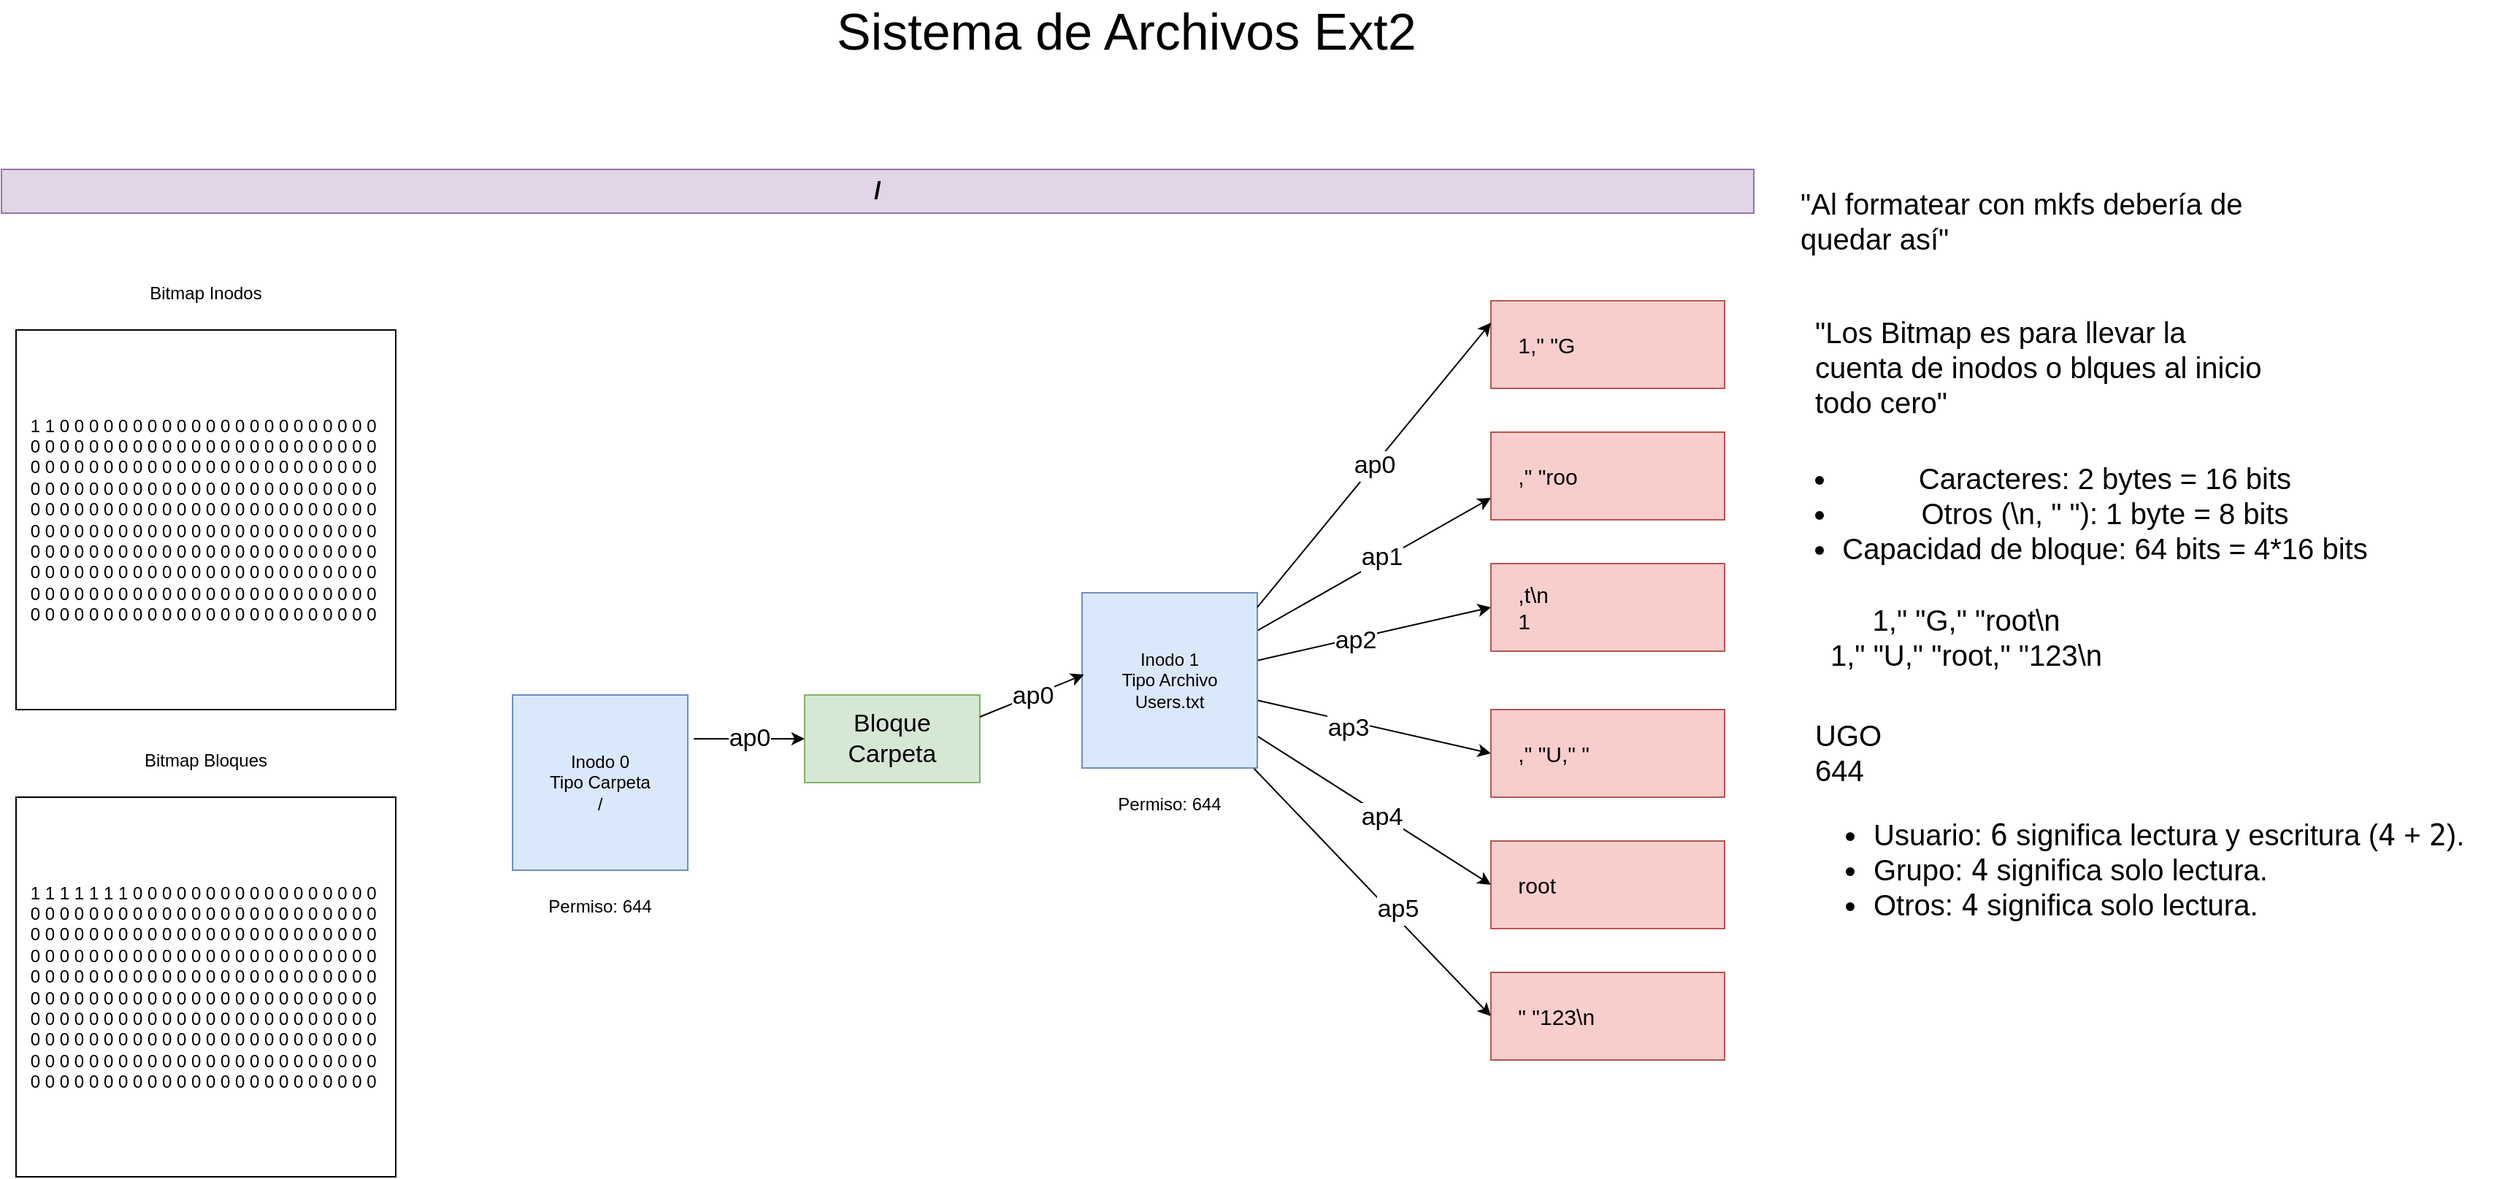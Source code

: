 <mxfile version="24.7.5">
  <diagram name="Página-1" id="jBOGGrzyrKtayKpWGVCm">
    <mxGraphModel dx="1114" dy="1827" grid="1" gridSize="10" guides="1" tooltips="1" connect="1" arrows="1" fold="1" page="1" pageScale="1" pageWidth="827" pageHeight="1169" math="0" shadow="0">
      <root>
        <mxCell id="0" />
        <mxCell id="1" parent="0" />
        <mxCell id="XuD2agmIpi_8phetsHCX-119" value="&lt;div style=&quot;text-align: justify&quot;&gt;&lt;span&gt;1 1 0 0 0 0 0 0 0 0 0 0 0 0 0 0 0 0 0 0 0 0 0 0&amp;nbsp;&lt;/span&gt;&lt;/div&gt;&lt;div style=&quot;text-align: justify&quot;&gt;&lt;span&gt;0 0 0 0 0 0 0 0 0 0 0 0 0 0 0 0 0 0 0 0 0 0 0 0&lt;/span&gt;&lt;/div&gt;&lt;div style=&quot;text-align: justify&quot;&gt;&lt;span&gt;0 0 0 0 0 0 0 0 0 0 0 0 0 0 0 0 0 0 0 0 0 0 0 0&lt;/span&gt;&lt;/div&gt;&lt;div style=&quot;text-align: justify&quot;&gt;&lt;span&gt;0 0 0 0 0 0 0 0 0 0 0 0 0 0 0 0 0 0 0 0 0 0 0 0&lt;/span&gt;&lt;/div&gt;&lt;div style=&quot;text-align: justify&quot;&gt;&lt;span&gt;0 0 0 0 0 0 0 0 0 0 0 0 0 0 0 0 0 0 0 0 0 0 0 0&lt;/span&gt;&lt;/div&gt;&lt;div style=&quot;text-align: justify&quot;&gt;&lt;span&gt;0 0 0 0 0 0 0 0 0 0 0 0 0 0 0 0 0 0 0 0 0 0 0 0&lt;/span&gt;&lt;/div&gt;&lt;div style=&quot;text-align: justify&quot;&gt;&lt;span&gt;0 0 0 0 0 0 0 0 0 0 0 0 0 0 0 0 0 0 0 0 0 0 0 0&lt;/span&gt;&lt;/div&gt;&lt;div style=&quot;text-align: justify&quot;&gt;&lt;span&gt;0 0 0 0 0 0 0 0 0 0 0 0 0 0 0 0 0 0 0 0 0 0 0 0&lt;/span&gt;&lt;/div&gt;&lt;div style=&quot;text-align: justify&quot;&gt;&lt;span&gt;0 0 0 0 0 0 0 0 0 0 0 0 0 0 0 0 0 0 0 0 0 0 0 0&lt;/span&gt;&lt;/div&gt;&lt;div style=&quot;text-align: justify&quot;&gt;&lt;span&gt;0 0 0 0 0 0 0 0 0 0 0 0 0 0 0 0 0 0 0 0 0 0 0 0&lt;/span&gt;&lt;/div&gt;" style="whiteSpace=wrap;html=1;aspect=fixed;align=center;" parent="1" vertex="1">
          <mxGeometry x="50" y="-900" width="260" height="260" as="geometry" />
        </mxCell>
        <mxCell id="XuD2agmIpi_8phetsHCX-120" value="Bitmap Inodos" style="text;html=1;strokeColor=none;fillColor=none;align=center;verticalAlign=middle;whiteSpace=wrap;rounded=0;" parent="1" vertex="1">
          <mxGeometry x="100" y="-940" width="160" height="30" as="geometry" />
        </mxCell>
        <mxCell id="XuD2agmIpi_8phetsHCX-121" value="&lt;div style=&quot;text-align: justify&quot;&gt;&lt;span&gt;1 1 1 1 1 1 1 0 0 0 0 0 0 0 0 0 0 0 0 0 0 0 0 0&amp;nbsp;&lt;/span&gt;&lt;/div&gt;&lt;div style=&quot;text-align: justify&quot;&gt;&lt;span&gt;0 0 0 0 0 0 0 0 0 0 0 0 0 0 0 0 0 0 0 0 0 0 0 0&lt;/span&gt;&lt;/div&gt;&lt;div style=&quot;text-align: justify&quot;&gt;&lt;span&gt;0 0 0 0 0 0 0 0 0 0 0 0 0 0 0 0 0 0 0 0 0 0 0 0&lt;/span&gt;&lt;/div&gt;&lt;div style=&quot;text-align: justify&quot;&gt;&lt;span&gt;0 0 0 0 0 0 0 0 0 0 0 0 0 0 0 0 0 0 0 0 0 0 0 0&lt;/span&gt;&lt;/div&gt;&lt;div style=&quot;text-align: justify&quot;&gt;&lt;span&gt;0 0 0 0 0 0 0 0 0 0 0 0 0 0 0 0 0 0 0 0 0 0 0 0&lt;/span&gt;&lt;/div&gt;&lt;div style=&quot;text-align: justify&quot;&gt;&lt;span&gt;0 0 0 0 0 0 0 0 0 0 0 0 0 0 0 0 0 0 0 0 0 0 0 0&lt;/span&gt;&lt;/div&gt;&lt;div style=&quot;text-align: justify&quot;&gt;&lt;span&gt;0 0 0 0 0 0 0 0 0 0 0 0 0 0 0 0 0 0 0 0 0 0 0 0&lt;/span&gt;&lt;/div&gt;&lt;div style=&quot;text-align: justify&quot;&gt;&lt;span&gt;0 0 0 0 0 0 0 0 0 0 0 0 0 0 0 0 0 0 0 0 0 0 0 0&lt;/span&gt;&lt;/div&gt;&lt;div style=&quot;text-align: justify&quot;&gt;&lt;span&gt;0 0 0 0 0 0 0 0 0 0 0 0 0 0 0 0 0 0 0 0 0 0 0 0&lt;/span&gt;&lt;/div&gt;&lt;div style=&quot;text-align: justify&quot;&gt;&lt;span&gt;0 0 0 0 0 0 0 0 0 0 0 0 0 0 0 0 0 0 0 0 0 0 0 0&lt;/span&gt;&lt;/div&gt;" style="whiteSpace=wrap;html=1;aspect=fixed;" parent="1" vertex="1">
          <mxGeometry x="50" y="-580" width="260" height="260" as="geometry" />
        </mxCell>
        <mxCell id="XuD2agmIpi_8phetsHCX-122" value="Bitmap Bloques" style="text;html=1;strokeColor=none;fillColor=none;align=center;verticalAlign=middle;whiteSpace=wrap;rounded=0;" parent="1" vertex="1">
          <mxGeometry x="100" y="-620" width="160" height="30" as="geometry" />
        </mxCell>
        <mxCell id="XuD2agmIpi_8phetsHCX-123" value="&lt;b&gt;&lt;font style=&quot;font-size: 17px&quot;&gt;/&lt;/font&gt;&lt;/b&gt;" style="text;html=1;strokeColor=#9673a6;fillColor=#e1d5e7;align=center;verticalAlign=middle;whiteSpace=wrap;rounded=0;" parent="1" vertex="1">
          <mxGeometry x="40" y="-1010" width="1200" height="30" as="geometry" />
        </mxCell>
        <mxCell id="XuD2agmIpi_8phetsHCX-124" value="Inodo 0&lt;br&gt;Tipo Carpeta&lt;br&gt;/" style="whiteSpace=wrap;html=1;aspect=fixed;fillColor=#dae8fc;strokeColor=#6c8ebf;" parent="1" vertex="1">
          <mxGeometry x="390" y="-650" width="120" height="120" as="geometry" />
        </mxCell>
        <mxCell id="XuD2agmIpi_8phetsHCX-125" value="Bloque Carpeta" style="rounded=0;whiteSpace=wrap;html=1;fontSize=17;fillColor=#d5e8d4;strokeColor=#82b366;" parent="1" vertex="1">
          <mxGeometry x="590" y="-650" width="120" height="60" as="geometry" />
        </mxCell>
        <mxCell id="XuD2agmIpi_8phetsHCX-126" value="ap0" style="endArrow=classic;html=1;rounded=0;fontSize=17;entryX=0;entryY=0.5;entryDx=0;entryDy=0;" parent="1" target="XuD2agmIpi_8phetsHCX-125" edge="1">
          <mxGeometry width="50" height="50" relative="1" as="geometry">
            <mxPoint x="514" y="-620" as="sourcePoint" />
            <mxPoint x="590" y="-630" as="targetPoint" />
          </mxGeometry>
        </mxCell>
        <mxCell id="Dhi7PxvDWt9paRrwPUHj-15" style="rounded=0;orthogonalLoop=1;jettySize=auto;html=1;entryX=0;entryY=0.75;entryDx=0;entryDy=0;" parent="1" source="XuD2agmIpi_8phetsHCX-127" target="Dhi7PxvDWt9paRrwPUHj-7" edge="1">
          <mxGeometry relative="1" as="geometry" />
        </mxCell>
        <mxCell id="Dhi7PxvDWt9paRrwPUHj-21" value="ap1" style="edgeLabel;html=1;align=center;verticalAlign=middle;resizable=0;points=[];fontSize=17;" parent="Dhi7PxvDWt9paRrwPUHj-15" vertex="1" connectable="0">
          <mxGeometry x="0.076" y="2" relative="1" as="geometry">
            <mxPoint as="offset" />
          </mxGeometry>
        </mxCell>
        <mxCell id="Dhi7PxvDWt9paRrwPUHj-16" style="rounded=0;orthogonalLoop=1;jettySize=auto;html=1;entryX=0;entryY=0.5;entryDx=0;entryDy=0;" parent="1" source="XuD2agmIpi_8phetsHCX-127" target="Dhi7PxvDWt9paRrwPUHj-8" edge="1">
          <mxGeometry relative="1" as="geometry" />
        </mxCell>
        <mxCell id="Dhi7PxvDWt9paRrwPUHj-22" value="ap2" style="edgeLabel;html=1;align=center;verticalAlign=middle;resizable=0;points=[];fontSize=17;" parent="Dhi7PxvDWt9paRrwPUHj-16" vertex="1" connectable="0">
          <mxGeometry x="-0.172" y="-1" relative="1" as="geometry">
            <mxPoint as="offset" />
          </mxGeometry>
        </mxCell>
        <mxCell id="Dhi7PxvDWt9paRrwPUHj-18" style="rounded=0;orthogonalLoop=1;jettySize=auto;html=1;entryX=0;entryY=0.5;entryDx=0;entryDy=0;" parent="1" source="XuD2agmIpi_8phetsHCX-127" target="Dhi7PxvDWt9paRrwPUHj-9" edge="1">
          <mxGeometry relative="1" as="geometry" />
        </mxCell>
        <mxCell id="Dhi7PxvDWt9paRrwPUHj-23" value="ap3" style="edgeLabel;html=1;align=center;verticalAlign=middle;resizable=0;points=[];fontSize=17;" parent="Dhi7PxvDWt9paRrwPUHj-18" vertex="1" connectable="0">
          <mxGeometry x="-0.22" y="-4" relative="1" as="geometry">
            <mxPoint y="1" as="offset" />
          </mxGeometry>
        </mxCell>
        <mxCell id="Dhi7PxvDWt9paRrwPUHj-19" style="rounded=0;orthogonalLoop=1;jettySize=auto;html=1;entryX=0;entryY=0.5;entryDx=0;entryDy=0;fontSize=17;" parent="1" source="XuD2agmIpi_8phetsHCX-127" target="Dhi7PxvDWt9paRrwPUHj-10" edge="1">
          <mxGeometry relative="1" as="geometry" />
        </mxCell>
        <mxCell id="Dhi7PxvDWt9paRrwPUHj-24" value="ap4" style="edgeLabel;html=1;align=center;verticalAlign=middle;resizable=0;points=[];fontSize=17;" parent="Dhi7PxvDWt9paRrwPUHj-19" vertex="1" connectable="0">
          <mxGeometry x="0.069" y="-2" relative="1" as="geometry">
            <mxPoint y="-1" as="offset" />
          </mxGeometry>
        </mxCell>
        <mxCell id="Dhi7PxvDWt9paRrwPUHj-20" style="rounded=0;orthogonalLoop=1;jettySize=auto;html=1;entryX=0;entryY=0.5;entryDx=0;entryDy=0;fontSize=17;" parent="1" source="XuD2agmIpi_8phetsHCX-127" target="Dhi7PxvDWt9paRrwPUHj-11" edge="1">
          <mxGeometry relative="1" as="geometry" />
        </mxCell>
        <mxCell id="Dhi7PxvDWt9paRrwPUHj-25" value="ap5" style="edgeLabel;html=1;align=center;verticalAlign=middle;resizable=0;points=[];fontSize=17;" parent="Dhi7PxvDWt9paRrwPUHj-20" vertex="1" connectable="0">
          <mxGeometry x="0.166" y="5" relative="1" as="geometry">
            <mxPoint y="1" as="offset" />
          </mxGeometry>
        </mxCell>
        <mxCell id="XuD2agmIpi_8phetsHCX-127" value="Inodo 1&lt;br&gt;Tipo Archivo&lt;br&gt;Users.txt" style="whiteSpace=wrap;html=1;aspect=fixed;fillColor=#dae8fc;strokeColor=#6c8ebf;" parent="1" vertex="1">
          <mxGeometry x="780" y="-720" width="120" height="120" as="geometry" />
        </mxCell>
        <mxCell id="XuD2agmIpi_8phetsHCX-128" value="ap0" style="endArrow=classic;html=1;rounded=0;fontSize=17;exitX=1;exitY=0.25;exitDx=0;exitDy=0;entryX=0.011;entryY=0.467;entryDx=0;entryDy=0;entryPerimeter=0;" parent="1" source="XuD2agmIpi_8phetsHCX-125" target="XuD2agmIpi_8phetsHCX-127" edge="1">
          <mxGeometry width="50" height="50" relative="1" as="geometry">
            <mxPoint x="690" y="-500" as="sourcePoint" />
            <mxPoint x="740" y="-550" as="targetPoint" />
          </mxGeometry>
        </mxCell>
        <mxCell id="XuD2agmIpi_8phetsHCX-129" value="&lt;div style=&quot;font-size: 15px;&quot;&gt;&lt;span style=&quot;background-color: initial; font-size: 15px;&quot;&gt;&amp;nbsp; &amp;nbsp; 1,&quot; &quot;G&lt;/span&gt;&lt;/div&gt;" style="rounded=0;whiteSpace=wrap;html=1;fontSize=15;fillColor=#f8cecc;strokeColor=#b85450;align=left;" parent="1" vertex="1">
          <mxGeometry x="1060" y="-920" width="160" height="60" as="geometry" />
        </mxCell>
        <mxCell id="XuD2agmIpi_8phetsHCX-130" value="ap0" style="endArrow=classic;html=1;rounded=0;fontSize=17;exitX=1;exitY=0.083;exitDx=0;exitDy=0;exitPerimeter=0;entryX=0;entryY=0.25;entryDx=0;entryDy=0;" parent="1" source="XuD2agmIpi_8phetsHCX-127" target="XuD2agmIpi_8phetsHCX-129" edge="1">
          <mxGeometry width="50" height="50" relative="1" as="geometry">
            <mxPoint x="1010" y="-560" as="sourcePoint" />
            <mxPoint x="1060" y="-610" as="targetPoint" />
          </mxGeometry>
        </mxCell>
        <mxCell id="XuD2agmIpi_8phetsHCX-131" value="Permiso: 644" style="text;html=1;strokeColor=none;fillColor=none;align=center;verticalAlign=middle;whiteSpace=wrap;rounded=0;" parent="1" vertex="1">
          <mxGeometry x="390" y="-520" width="120" height="30" as="geometry" />
        </mxCell>
        <mxCell id="XuD2agmIpi_8phetsHCX-132" value="Permiso: 644" style="text;html=1;strokeColor=none;fillColor=none;align=center;verticalAlign=middle;whiteSpace=wrap;rounded=0;" parent="1" vertex="1">
          <mxGeometry x="780" y="-590" width="120" height="30" as="geometry" />
        </mxCell>
        <mxCell id="XuD2agmIpi_8phetsHCX-221" value="&lt;font style=&quot;font-size: 20px;&quot;&gt;&quot;Al formatear con mkfs debería de quedar así&quot;&lt;/font&gt;" style="text;html=1;align=left;verticalAlign=middle;whiteSpace=wrap;rounded=0;" parent="1" vertex="1">
          <mxGeometry x="1270" y="-990" width="340" height="30" as="geometry" />
        </mxCell>
        <mxCell id="XuD2agmIpi_8phetsHCX-223" value="&lt;font style=&quot;font-size: 20px;&quot;&gt;&quot;Los Bitmap es para llevar la cuenta de inodos o blques al inicio todo cero&quot;&lt;/font&gt;" style="text;html=1;align=left;verticalAlign=middle;whiteSpace=wrap;rounded=0;" parent="1" vertex="1">
          <mxGeometry x="1280" y="-890" width="320" height="30" as="geometry" />
        </mxCell>
        <mxCell id="Dhi7PxvDWt9paRrwPUHj-6" value="&lt;ul style=&quot;font-size: 20px;&quot;&gt;&lt;li style=&quot;font-size: 20px;&quot;&gt;Caracteres: 2 bytes = 16 bits&lt;/li&gt;&lt;li style=&quot;font-size: 20px;&quot;&gt;Otros (\n, &quot; &quot;): 1 byte = 8 bits&lt;/li&gt;&lt;li style=&quot;font-size: 20px;&quot;&gt;Capacidad de bloque: 64 bits = 4*16 bits&lt;/li&gt;&lt;/ul&gt;" style="text;html=1;align=center;verticalAlign=middle;resizable=0;points=[];autosize=1;strokeColor=none;fillColor=none;fontSize=20;" parent="1" vertex="1">
          <mxGeometry x="1250" y="-840" width="420" height="130" as="geometry" />
        </mxCell>
        <mxCell id="Dhi7PxvDWt9paRrwPUHj-7" value="&lt;div style=&quot;font-size: 15px;&quot;&gt;&lt;span style=&quot;background-color: initial; font-size: 15px;&quot;&gt;&amp;nbsp; &amp;nbsp; ,&quot; &quot;roo&lt;/span&gt;&lt;/div&gt;" style="rounded=0;whiteSpace=wrap;html=1;fontSize=15;fillColor=#f8cecc;strokeColor=#b85450;align=left;" parent="1" vertex="1">
          <mxGeometry x="1060" y="-830" width="160" height="60" as="geometry" />
        </mxCell>
        <mxCell id="Dhi7PxvDWt9paRrwPUHj-8" value="&lt;div style=&quot;font-size: 15px;&quot;&gt;&lt;span style=&quot;background-color: initial; font-size: 15px;&quot;&gt;&amp;nbsp; &amp;nbsp; ,t\n&lt;/span&gt;&lt;/div&gt;&amp;nbsp; &amp;nbsp; 1" style="rounded=0;whiteSpace=wrap;html=1;fontSize=15;fillColor=#f8cecc;strokeColor=#b85450;align=left;" parent="1" vertex="1">
          <mxGeometry x="1060" y="-740" width="160" height="60" as="geometry" />
        </mxCell>
        <mxCell id="Dhi7PxvDWt9paRrwPUHj-9" value="&lt;div style=&quot;font-size: 15px;&quot;&gt;&lt;span style=&quot;background-color: initial; font-size: 15px;&quot;&gt;&amp;nbsp; &amp;nbsp; &lt;/span&gt;&lt;span style=&quot;background-color: initial; font-size: 15px;&quot;&gt;,&quot; &quot;U,&quot; &quot;&amp;nbsp;&lt;/span&gt;&lt;/div&gt;" style="rounded=0;whiteSpace=wrap;html=1;fontSize=15;fillColor=#f8cecc;strokeColor=#b85450;align=left;" parent="1" vertex="1">
          <mxGeometry x="1060" y="-640" width="160" height="60" as="geometry" />
        </mxCell>
        <mxCell id="Dhi7PxvDWt9paRrwPUHj-10" value="&lt;div style=&quot;font-size: 15px;&quot;&gt;&lt;span style=&quot;background-color: initial; font-size: 15px;&quot;&gt;&amp;nbsp; &amp;nbsp; &lt;/span&gt;&lt;span style=&quot;background-color: initial; font-size: 15px;&quot;&gt;root&lt;/span&gt;&lt;/div&gt;" style="rounded=0;whiteSpace=wrap;html=1;fontSize=15;fillColor=#f8cecc;strokeColor=#b85450;align=left;" parent="1" vertex="1">
          <mxGeometry x="1060" y="-550" width="160" height="60" as="geometry" />
        </mxCell>
        <mxCell id="Dhi7PxvDWt9paRrwPUHj-11" value="&lt;div style=&quot;font-size: 15px;&quot;&gt;&lt;span style=&quot;background-color: initial; font-size: 15px;&quot;&gt;&amp;nbsp; &amp;nbsp; &quot; &quot;&lt;/span&gt;&lt;span style=&quot;background-color: initial; font-size: 15px;&quot;&gt;123\n&lt;/span&gt;&lt;/div&gt;" style="rounded=0;whiteSpace=wrap;html=1;fontSize=15;fillColor=#f8cecc;strokeColor=#b85450;align=left;" parent="1" vertex="1">
          <mxGeometry x="1060" y="-460" width="160" height="60" as="geometry" />
        </mxCell>
        <mxCell id="Dhi7PxvDWt9paRrwPUHj-12" value="1,&quot; &quot;G,&quot; &quot;root\n&lt;div&gt;1,&quot; &quot;U,&quot; &quot;root,&quot; &quot;123\n&lt;/div&gt;" style="text;html=1;align=center;verticalAlign=middle;resizable=0;points=[];autosize=1;strokeColor=none;fillColor=none;fontSize=20;" parent="1" vertex="1">
          <mxGeometry x="1280" y="-720" width="210" height="60" as="geometry" />
        </mxCell>
        <mxCell id="Dhi7PxvDWt9paRrwPUHj-26" value="&lt;font style=&quot;font-size: 35px;&quot;&gt;Sistema de Archivos Ext2&lt;/font&gt;" style="text;html=1;align=left;verticalAlign=middle;whiteSpace=wrap;rounded=0;fontSize=35;" parent="1" vertex="1">
          <mxGeometry x="610" y="-1120" width="410" height="30" as="geometry" />
        </mxCell>
        <mxCell id="Dhi7PxvDWt9paRrwPUHj-29" value="&lt;span style=&quot;background-color: initial;&quot;&gt;UGO&amp;nbsp;&lt;/span&gt;&lt;br&gt;&lt;span style=&quot;background-color: initial;&quot;&gt;644&amp;nbsp;&lt;/span&gt;&lt;br&gt;&lt;ul&gt;&lt;li&gt;&lt;span style=&quot;background-color: initial;&quot;&gt;Usuario&lt;/span&gt;&lt;span style=&quot;background-color: initial;&quot;&gt;: &lt;/span&gt;&lt;code style=&quot;background-color: initial;&quot;&gt;6&lt;/code&gt;&lt;span style=&quot;background-color: initial;&quot;&gt; significa &lt;/span&gt;&lt;span style=&quot;background-color: initial;&quot;&gt;lectura y escritura&lt;/span&gt;&lt;span style=&quot;background-color: initial;&quot;&gt; (&lt;/span&gt;&lt;code style=&quot;background-color: initial;&quot;&gt;4&lt;/code&gt;&lt;span style=&quot;background-color: initial;&quot;&gt; + &lt;/span&gt;&lt;code style=&quot;background-color: initial;&quot;&gt;2&lt;/code&gt;&lt;span style=&quot;background-color: initial;&quot;&gt;).&lt;/span&gt;&lt;/li&gt;&lt;li&gt;&lt;span style=&quot;background-color: initial;&quot;&gt;Grupo: &lt;/span&gt;&lt;code style=&quot;background-color: initial;&quot;&gt;4&lt;/code&gt;&lt;span style=&quot;background-color: initial;&quot;&gt; significa solo lectura.&lt;/span&gt;&lt;/li&gt;&lt;li&gt;&lt;span style=&quot;background-color: initial;&quot;&gt;Otros: &lt;/span&gt;&lt;code style=&quot;background-color: initial;&quot;&gt;4&lt;/code&gt;&lt;span style=&quot;background-color: initial;&quot;&gt; significa solo lectura.&lt;/span&gt;&lt;/li&gt;&lt;/ul&gt;" style="text;html=1;align=left;verticalAlign=middle;resizable=0;points=[];autosize=1;strokeColor=none;fillColor=none;fontSize=20;" parent="1" vertex="1">
          <mxGeometry x="1280" y="-640" width="470" height="170" as="geometry" />
        </mxCell>
      </root>
    </mxGraphModel>
  </diagram>
</mxfile>

